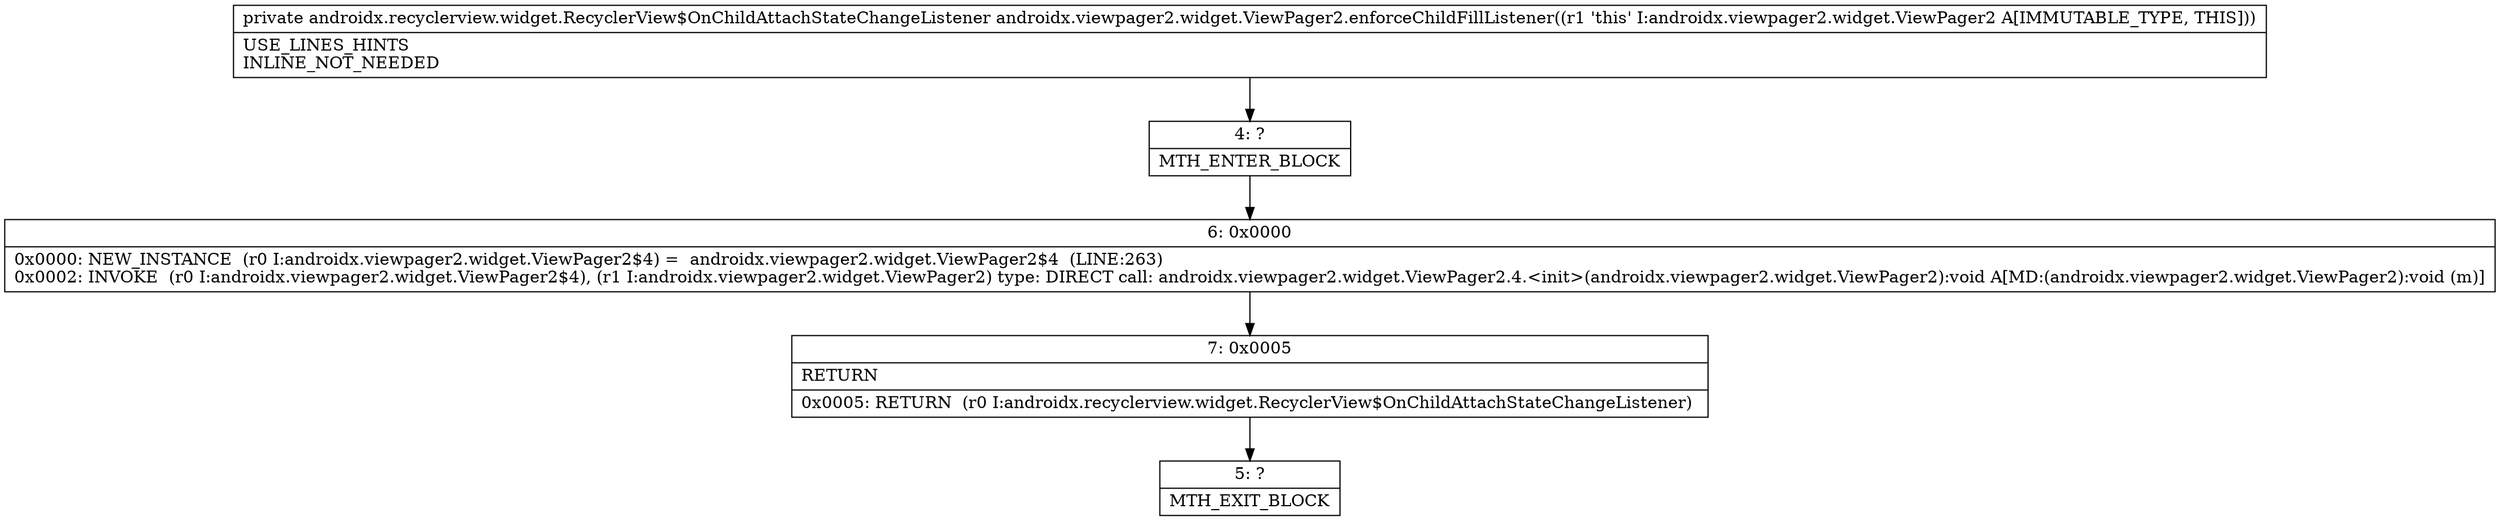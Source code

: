 digraph "CFG forandroidx.viewpager2.widget.ViewPager2.enforceChildFillListener()Landroidx\/recyclerview\/widget\/RecyclerView$OnChildAttachStateChangeListener;" {
Node_4 [shape=record,label="{4\:\ ?|MTH_ENTER_BLOCK\l}"];
Node_6 [shape=record,label="{6\:\ 0x0000|0x0000: NEW_INSTANCE  (r0 I:androidx.viewpager2.widget.ViewPager2$4) =  androidx.viewpager2.widget.ViewPager2$4  (LINE:263)\l0x0002: INVOKE  (r0 I:androidx.viewpager2.widget.ViewPager2$4), (r1 I:androidx.viewpager2.widget.ViewPager2) type: DIRECT call: androidx.viewpager2.widget.ViewPager2.4.\<init\>(androidx.viewpager2.widget.ViewPager2):void A[MD:(androidx.viewpager2.widget.ViewPager2):void (m)]\l}"];
Node_7 [shape=record,label="{7\:\ 0x0005|RETURN\l|0x0005: RETURN  (r0 I:androidx.recyclerview.widget.RecyclerView$OnChildAttachStateChangeListener) \l}"];
Node_5 [shape=record,label="{5\:\ ?|MTH_EXIT_BLOCK\l}"];
MethodNode[shape=record,label="{private androidx.recyclerview.widget.RecyclerView$OnChildAttachStateChangeListener androidx.viewpager2.widget.ViewPager2.enforceChildFillListener((r1 'this' I:androidx.viewpager2.widget.ViewPager2 A[IMMUTABLE_TYPE, THIS]))  | USE_LINES_HINTS\lINLINE_NOT_NEEDED\l}"];
MethodNode -> Node_4;Node_4 -> Node_6;
Node_6 -> Node_7;
Node_7 -> Node_5;
}

